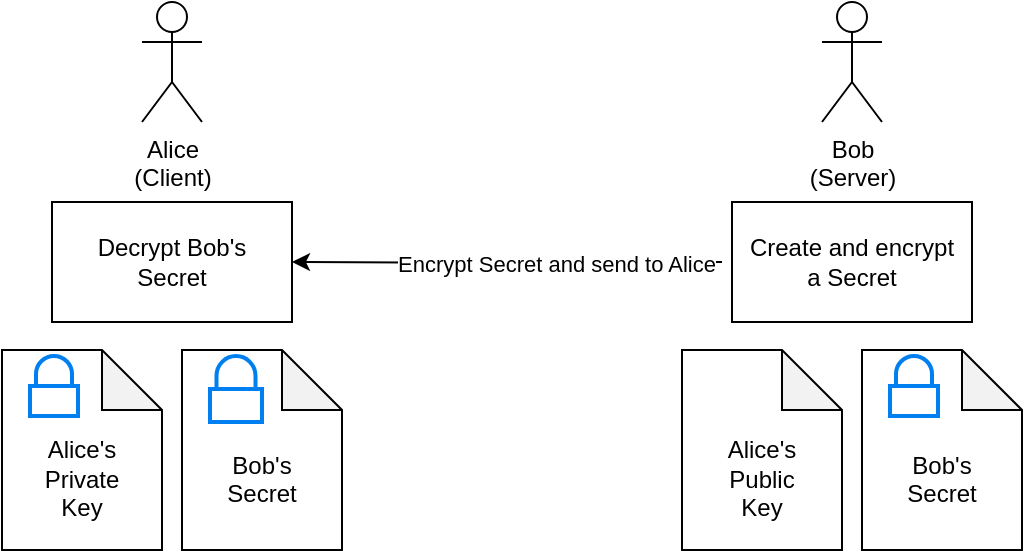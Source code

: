 <mxfile version="22.0.3" type="device">
  <diagram id="zMdPa7TFIofes7aEGqtK" name="Page-1">
    <mxGraphModel dx="1306" dy="838" grid="1" gridSize="10" guides="1" tooltips="1" connect="1" arrows="1" fold="1" page="1" pageScale="1" pageWidth="1169" pageHeight="827" math="0" shadow="0">
      <root>
        <mxCell id="0" />
        <mxCell id="1" parent="0" />
        <mxCell id="x8Ufa_XHc4xC65FokdQA-2" value="Create and encrypt a Secret" style="rounded=0;whiteSpace=wrap;html=1;spacingTop=0;spacingLeft=0;spacingBottom=0;spacing=5;" parent="1" vertex="1">
          <mxGeometry x="405" y="120" width="120" height="60" as="geometry" />
        </mxCell>
        <mxCell id="x8Ufa_XHc4xC65FokdQA-4" value="Bob&lt;br&gt;(Server)" style="shape=umlActor;verticalLabelPosition=bottom;verticalAlign=top;html=1;outlineConnect=0;" parent="1" vertex="1">
          <mxGeometry x="450" y="20" width="30" height="60" as="geometry" />
        </mxCell>
        <mxCell id="x8Ufa_XHc4xC65FokdQA-5" value="&lt;br&gt;&lt;br&gt;Alice&#39;s&lt;br&gt;Public&lt;br&gt;Key" style="shape=note;whiteSpace=wrap;html=1;backgroundOutline=1;darkOpacity=0.05;" parent="1" vertex="1">
          <mxGeometry x="380" y="194" width="80" height="100" as="geometry" />
        </mxCell>
        <mxCell id="x8Ufa_XHc4xC65FokdQA-6" value="&lt;br&gt;&lt;br&gt;Bob&#39;s&lt;br&gt;Secret" style="shape=note;whiteSpace=wrap;html=1;backgroundOutline=1;darkOpacity=0.05;" parent="1" vertex="1">
          <mxGeometry x="470" y="194" width="80" height="100" as="geometry" />
        </mxCell>
        <mxCell id="x8Ufa_XHc4xC65FokdQA-7" value="" style="html=1;verticalLabelPosition=bottom;align=center;labelBackgroundColor=#ffffff;verticalAlign=top;strokeWidth=2;strokeColor=#0080F0;shadow=0;dashed=0;shape=mxgraph.ios7.icons.locked;" parent="1" vertex="1">
          <mxGeometry x="484" y="197" width="24" height="30" as="geometry" />
        </mxCell>
        <mxCell id="x8Ufa_XHc4xC65FokdQA-8" style="edgeStyle=orthogonalEdgeStyle;rounded=0;orthogonalLoop=1;jettySize=auto;html=1;entryX=1;entryY=0.5;entryDx=0;entryDy=0;startArrow=none;startFill=0;endArrow=classic;endFill=1;" parent="1" edge="1" target="x8Ufa_XHc4xC65FokdQA-10">
          <mxGeometry relative="1" as="geometry">
            <mxPoint x="65" y="149.5" as="targetPoint" />
            <mxPoint x="400" y="150" as="sourcePoint" />
          </mxGeometry>
        </mxCell>
        <mxCell id="x8Ufa_XHc4xC65FokdQA-9" value="Encrypt Secret and send to Alice" style="edgeLabel;html=1;align=center;verticalAlign=middle;resizable=0;points=[];" parent="x8Ufa_XHc4xC65FokdQA-8" vertex="1" connectable="0">
          <mxGeometry x="-0.108" relative="1" as="geometry">
            <mxPoint x="13" as="offset" />
          </mxGeometry>
        </mxCell>
        <mxCell id="x8Ufa_XHc4xC65FokdQA-10" value="Decrypt Bob&#39;s Secret" style="rounded=0;whiteSpace=wrap;html=1;spacingTop=0;spacingLeft=0;spacingBottom=0;spacing=5;" parent="1" vertex="1">
          <mxGeometry x="65" y="120" width="120" height="60" as="geometry" />
        </mxCell>
        <mxCell id="x8Ufa_XHc4xC65FokdQA-11" value="Alice&lt;br&gt;(Client)" style="shape=umlActor;verticalLabelPosition=bottom;verticalAlign=top;html=1;outlineConnect=0;" parent="1" vertex="1">
          <mxGeometry x="110" y="20" width="30" height="60" as="geometry" />
        </mxCell>
        <mxCell id="x8Ufa_XHc4xC65FokdQA-12" value="&lt;br&gt;&lt;br&gt;Alice&#39;s&lt;br&gt;Private&lt;br&gt;Key" style="shape=note;whiteSpace=wrap;html=1;backgroundOutline=1;darkOpacity=0.05;" parent="1" vertex="1">
          <mxGeometry x="40" y="194" width="80" height="100" as="geometry" />
        </mxCell>
        <mxCell id="x8Ufa_XHc4xC65FokdQA-13" value="" style="html=1;verticalLabelPosition=bottom;align=center;labelBackgroundColor=#ffffff;verticalAlign=top;strokeWidth=2;strokeColor=#0080F0;shadow=0;dashed=0;shape=mxgraph.ios7.icons.locked;" parent="1" vertex="1">
          <mxGeometry x="54" y="197" width="24" height="30" as="geometry" />
        </mxCell>
        <mxCell id="x8Ufa_XHc4xC65FokdQA-14" value="&lt;br&gt;&lt;br&gt;Bob&#39;s&lt;br&gt;Secret" style="shape=note;whiteSpace=wrap;html=1;backgroundOutline=1;darkOpacity=0.05;" parent="1" vertex="1">
          <mxGeometry x="130" y="194" width="80" height="100" as="geometry" />
        </mxCell>
        <mxCell id="x8Ufa_XHc4xC65FokdQA-15" value="" style="html=1;verticalLabelPosition=bottom;align=center;labelBackgroundColor=#ffffff;verticalAlign=top;strokeWidth=2;strokeColor=#0080F0;shadow=0;dashed=0;shape=mxgraph.ios7.icons.locked;" parent="1" vertex="1">
          <mxGeometry x="144" y="197" width="26" height="33" as="geometry" />
        </mxCell>
      </root>
    </mxGraphModel>
  </diagram>
</mxfile>

